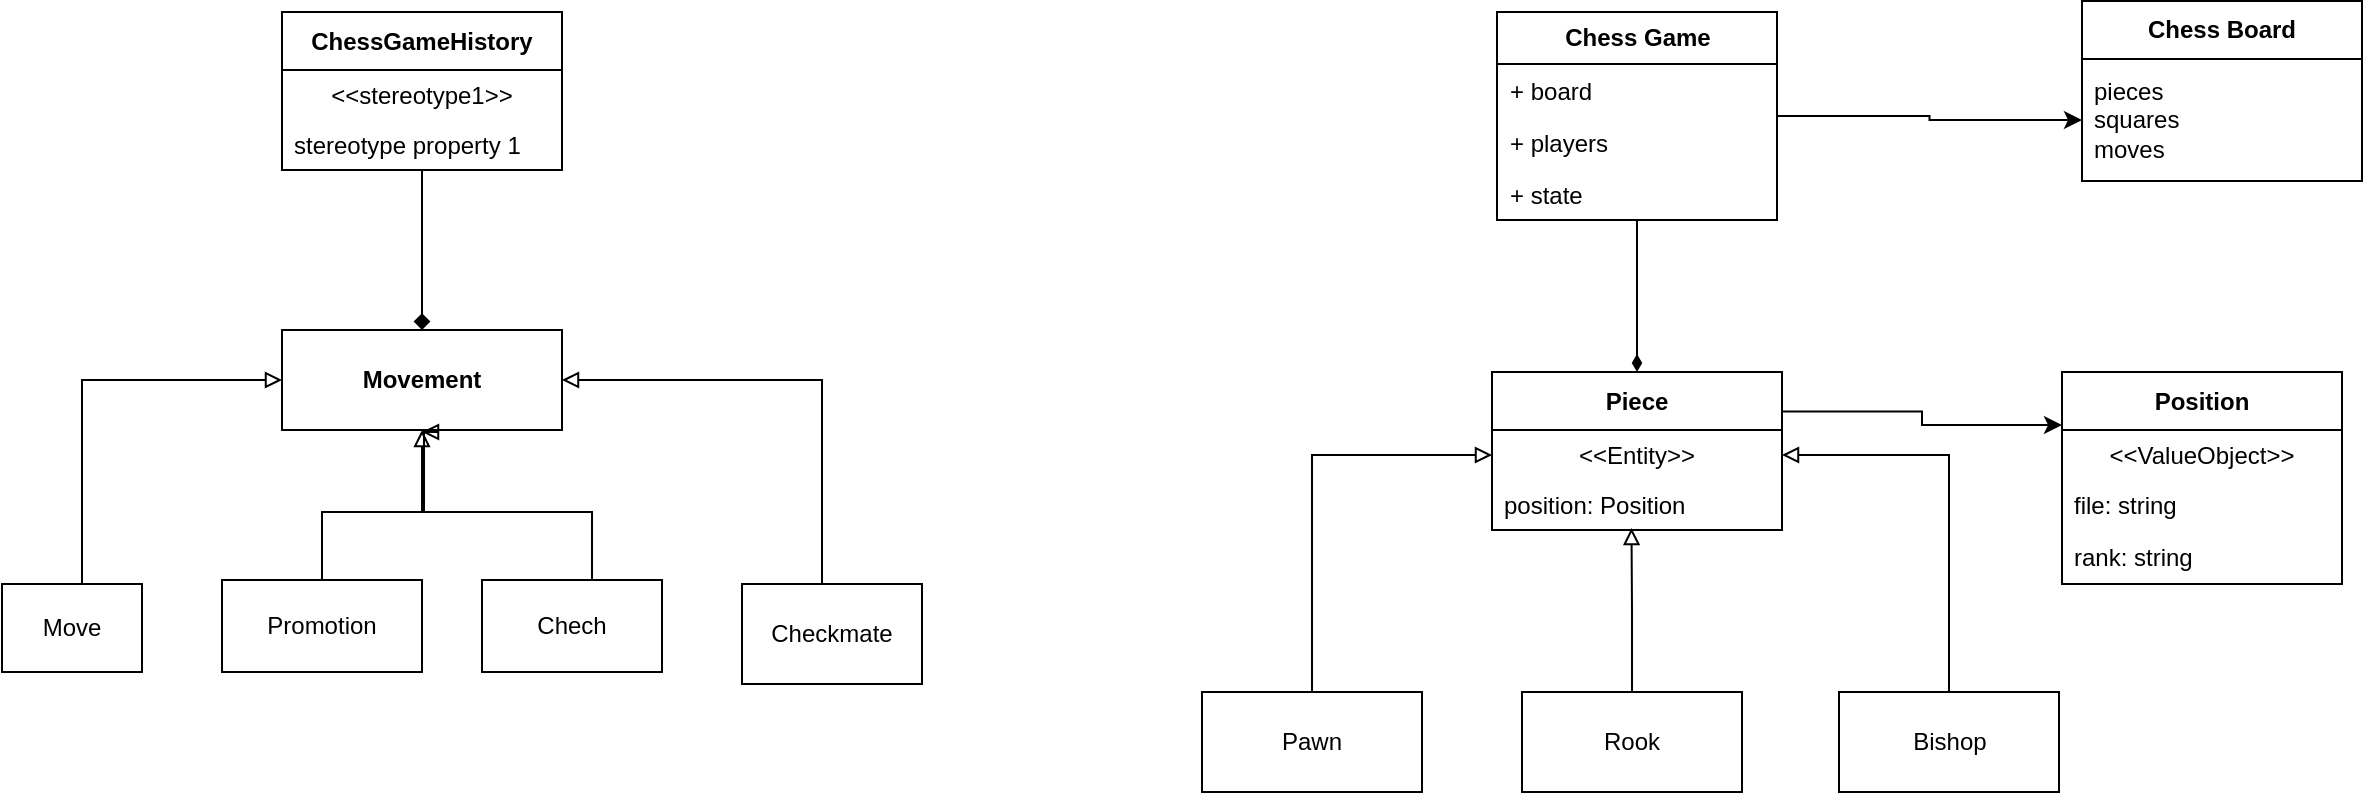 <mxfile version="24.0.7" type="device">
  <diagram id="C5RBs43oDa-KdzZeNtuy" name="Page-1">
    <mxGraphModel dx="1877" dy="522" grid="1" gridSize="10" guides="1" tooltips="1" connect="1" arrows="1" fold="1" page="1" pageScale="1" pageWidth="827" pageHeight="1169" math="0" shadow="0">
      <root>
        <mxCell id="WIyWlLk6GJQsqaUBKTNV-0" />
        <mxCell id="WIyWlLk6GJQsqaUBKTNV-1" parent="WIyWlLk6GJQsqaUBKTNV-0" />
        <mxCell id="b5vwG92T4qXGvt45wdLD-13" style="edgeStyle=orthogonalEdgeStyle;rounded=0;orthogonalLoop=1;jettySize=auto;html=1;exitX=1;exitY=0.25;exitDx=0;exitDy=0;entryX=0;entryY=0.25;entryDx=0;entryDy=0;" edge="1" parent="WIyWlLk6GJQsqaUBKTNV-1" source="b5vwG92T4qXGvt45wdLD-0" target="b5vwG92T4qXGvt45wdLD-9">
          <mxGeometry relative="1" as="geometry" />
        </mxCell>
        <mxCell id="b5vwG92T4qXGvt45wdLD-0" value="Piece" style="swimlane;fontStyle=1;align=center;verticalAlign=middle;childLayout=stackLayout;horizontal=1;startSize=29;horizontalStack=0;resizeParent=1;resizeParentMax=0;resizeLast=0;collapsible=0;marginBottom=0;html=1;whiteSpace=wrap;" vertex="1" parent="WIyWlLk6GJQsqaUBKTNV-1">
          <mxGeometry x="185" y="440" width="145" height="79" as="geometry" />
        </mxCell>
        <mxCell id="b5vwG92T4qXGvt45wdLD-1" value="&amp;lt;&amp;lt;Entity&amp;gt;&amp;gt;" style="text;html=1;strokeColor=none;fillColor=none;align=center;verticalAlign=middle;spacingLeft=4;spacingRight=4;overflow=hidden;rotatable=0;points=[[0,0.5],[1,0.5]];portConstraint=eastwest;whiteSpace=wrap;" vertex="1" parent="b5vwG92T4qXGvt45wdLD-0">
          <mxGeometry y="29" width="145" height="25" as="geometry" />
        </mxCell>
        <mxCell id="b5vwG92T4qXGvt45wdLD-2" value="position: Position" style="text;html=1;strokeColor=none;fillColor=none;align=left;verticalAlign=middle;spacingLeft=4;spacingRight=4;overflow=hidden;rotatable=0;points=[[0,0.5],[1,0.5]];portConstraint=eastwest;whiteSpace=wrap;" vertex="1" parent="b5vwG92T4qXGvt45wdLD-0">
          <mxGeometry y="54" width="145" height="25" as="geometry" />
        </mxCell>
        <mxCell id="b5vwG92T4qXGvt45wdLD-6" style="edgeStyle=orthogonalEdgeStyle;rounded=0;orthogonalLoop=1;jettySize=auto;html=1;entryX=0;entryY=0.5;entryDx=0;entryDy=0;endArrow=block;endFill=0;" edge="1" parent="WIyWlLk6GJQsqaUBKTNV-1" source="b5vwG92T4qXGvt45wdLD-3" target="b5vwG92T4qXGvt45wdLD-1">
          <mxGeometry relative="1" as="geometry" />
        </mxCell>
        <mxCell id="b5vwG92T4qXGvt45wdLD-3" value="Pawn" style="html=1;whiteSpace=wrap;" vertex="1" parent="WIyWlLk6GJQsqaUBKTNV-1">
          <mxGeometry x="40" y="600" width="110" height="50" as="geometry" />
        </mxCell>
        <mxCell id="b5vwG92T4qXGvt45wdLD-4" value="Rook" style="html=1;whiteSpace=wrap;" vertex="1" parent="WIyWlLk6GJQsqaUBKTNV-1">
          <mxGeometry x="200" y="600" width="110" height="50" as="geometry" />
        </mxCell>
        <mxCell id="b5vwG92T4qXGvt45wdLD-8" style="edgeStyle=orthogonalEdgeStyle;rounded=0;orthogonalLoop=1;jettySize=auto;html=1;entryX=1;entryY=0.5;entryDx=0;entryDy=0;endArrow=block;endFill=0;" edge="1" parent="WIyWlLk6GJQsqaUBKTNV-1" source="b5vwG92T4qXGvt45wdLD-5" target="b5vwG92T4qXGvt45wdLD-1">
          <mxGeometry relative="1" as="geometry" />
        </mxCell>
        <mxCell id="b5vwG92T4qXGvt45wdLD-5" value="Bishop" style="html=1;whiteSpace=wrap;" vertex="1" parent="WIyWlLk6GJQsqaUBKTNV-1">
          <mxGeometry x="358.5" y="600" width="110" height="50" as="geometry" />
        </mxCell>
        <mxCell id="b5vwG92T4qXGvt45wdLD-7" style="edgeStyle=orthogonalEdgeStyle;rounded=0;orthogonalLoop=1;jettySize=auto;html=1;entryX=0.481;entryY=0.96;entryDx=0;entryDy=0;entryPerimeter=0;endArrow=block;endFill=0;" edge="1" parent="WIyWlLk6GJQsqaUBKTNV-1" source="b5vwG92T4qXGvt45wdLD-4" target="b5vwG92T4qXGvt45wdLD-2">
          <mxGeometry relative="1" as="geometry" />
        </mxCell>
        <mxCell id="b5vwG92T4qXGvt45wdLD-9" value="Position" style="swimlane;fontStyle=1;align=center;verticalAlign=middle;childLayout=stackLayout;horizontal=1;startSize=29;horizontalStack=0;resizeParent=1;resizeParentMax=0;resizeLast=0;collapsible=0;marginBottom=0;html=1;whiteSpace=wrap;" vertex="1" parent="WIyWlLk6GJQsqaUBKTNV-1">
          <mxGeometry x="470" y="440" width="140" height="106" as="geometry" />
        </mxCell>
        <mxCell id="b5vwG92T4qXGvt45wdLD-10" value="&amp;lt;&amp;lt;ValueObject&lt;span style=&quot;background-color: initial;&quot;&gt;&amp;gt;&amp;gt;&lt;/span&gt;" style="text;html=1;strokeColor=none;fillColor=none;align=center;verticalAlign=middle;spacingLeft=4;spacingRight=4;overflow=hidden;rotatable=0;points=[[0,0.5],[1,0.5]];portConstraint=eastwest;whiteSpace=wrap;" vertex="1" parent="b5vwG92T4qXGvt45wdLD-9">
          <mxGeometry y="29" width="140" height="25" as="geometry" />
        </mxCell>
        <mxCell id="b5vwG92T4qXGvt45wdLD-11" value="file: string" style="text;html=1;strokeColor=none;fillColor=none;align=left;verticalAlign=middle;spacingLeft=4;spacingRight=4;overflow=hidden;rotatable=0;points=[[0,0.5],[1,0.5]];portConstraint=eastwest;whiteSpace=wrap;" vertex="1" parent="b5vwG92T4qXGvt45wdLD-9">
          <mxGeometry y="54" width="140" height="26" as="geometry" />
        </mxCell>
        <mxCell id="b5vwG92T4qXGvt45wdLD-12" value="rank: string" style="text;html=1;strokeColor=none;fillColor=none;align=left;verticalAlign=middle;spacingLeft=4;spacingRight=4;overflow=hidden;rotatable=0;points=[[0,0.5],[1,0.5]];portConstraint=eastwest;whiteSpace=wrap;" vertex="1" parent="b5vwG92T4qXGvt45wdLD-9">
          <mxGeometry y="80" width="140" height="26" as="geometry" />
        </mxCell>
        <mxCell id="b5vwG92T4qXGvt45wdLD-39" style="edgeStyle=orthogonalEdgeStyle;rounded=0;orthogonalLoop=1;jettySize=auto;html=1;entryX=0.5;entryY=0;entryDx=0;entryDy=0;endArrow=diamondThin;endFill=1;" edge="1" parent="WIyWlLk6GJQsqaUBKTNV-1" source="b5vwG92T4qXGvt45wdLD-17" target="b5vwG92T4qXGvt45wdLD-0">
          <mxGeometry relative="1" as="geometry" />
        </mxCell>
        <mxCell id="b5vwG92T4qXGvt45wdLD-40" style="edgeStyle=orthogonalEdgeStyle;rounded=0;orthogonalLoop=1;jettySize=auto;html=1;entryX=0;entryY=0.5;entryDx=0;entryDy=0;" edge="1" parent="WIyWlLk6GJQsqaUBKTNV-1" source="b5vwG92T4qXGvt45wdLD-17" target="b5vwG92T4qXGvt45wdLD-23">
          <mxGeometry relative="1" as="geometry" />
        </mxCell>
        <mxCell id="b5vwG92T4qXGvt45wdLD-17" value="&lt;b&gt;Chess Game&lt;/b&gt;" style="swimlane;fontStyle=0;childLayout=stackLayout;horizontal=1;startSize=26;fillColor=none;horizontalStack=0;resizeParent=1;resizeParentMax=0;resizeLast=0;collapsible=1;marginBottom=0;whiteSpace=wrap;html=1;" vertex="1" parent="WIyWlLk6GJQsqaUBKTNV-1">
          <mxGeometry x="187.5" y="260" width="140" height="104" as="geometry" />
        </mxCell>
        <mxCell id="b5vwG92T4qXGvt45wdLD-18" value="+ board" style="text;strokeColor=none;fillColor=none;align=left;verticalAlign=top;spacingLeft=4;spacingRight=4;overflow=hidden;rotatable=0;points=[[0,0.5],[1,0.5]];portConstraint=eastwest;whiteSpace=wrap;html=1;" vertex="1" parent="b5vwG92T4qXGvt45wdLD-17">
          <mxGeometry y="26" width="140" height="26" as="geometry" />
        </mxCell>
        <mxCell id="b5vwG92T4qXGvt45wdLD-19" value="+ players" style="text;strokeColor=none;fillColor=none;align=left;verticalAlign=top;spacingLeft=4;spacingRight=4;overflow=hidden;rotatable=0;points=[[0,0.5],[1,0.5]];portConstraint=eastwest;whiteSpace=wrap;html=1;" vertex="1" parent="b5vwG92T4qXGvt45wdLD-17">
          <mxGeometry y="52" width="140" height="26" as="geometry" />
        </mxCell>
        <mxCell id="b5vwG92T4qXGvt45wdLD-25" value="+ state" style="text;strokeColor=none;fillColor=none;align=left;verticalAlign=top;spacingLeft=4;spacingRight=4;overflow=hidden;rotatable=0;points=[[0,0.5],[1,0.5]];portConstraint=eastwest;whiteSpace=wrap;html=1;" vertex="1" parent="b5vwG92T4qXGvt45wdLD-17">
          <mxGeometry y="78" width="140" height="26" as="geometry" />
        </mxCell>
        <mxCell id="b5vwG92T4qXGvt45wdLD-21" value="Chess Board" style="swimlane;fontStyle=1;align=center;verticalAlign=middle;childLayout=stackLayout;horizontal=1;startSize=29;horizontalStack=0;resizeParent=1;resizeParentMax=0;resizeLast=0;collapsible=0;marginBottom=0;html=1;whiteSpace=wrap;" vertex="1" parent="WIyWlLk6GJQsqaUBKTNV-1">
          <mxGeometry x="480" y="254.5" width="140" height="90" as="geometry" />
        </mxCell>
        <mxCell id="b5vwG92T4qXGvt45wdLD-23" value="pieces&lt;div&gt;squares&lt;/div&gt;&lt;div&gt;moves&lt;/div&gt;" style="text;html=1;strokeColor=none;fillColor=none;align=left;verticalAlign=middle;spacingLeft=4;spacingRight=4;overflow=hidden;rotatable=0;points=[[0,0.5],[1,0.5]];portConstraint=eastwest;whiteSpace=wrap;" vertex="1" parent="b5vwG92T4qXGvt45wdLD-21">
          <mxGeometry y="29" width="140" height="61" as="geometry" />
        </mxCell>
        <mxCell id="b5vwG92T4qXGvt45wdLD-30" style="edgeStyle=orthogonalEdgeStyle;rounded=0;orthogonalLoop=1;jettySize=auto;html=1;entryX=0.5;entryY=0;entryDx=0;entryDy=0;endArrow=diamond;endFill=1;" edge="1" parent="WIyWlLk6GJQsqaUBKTNV-1" source="b5vwG92T4qXGvt45wdLD-26" target="b5vwG92T4qXGvt45wdLD-29">
          <mxGeometry relative="1" as="geometry" />
        </mxCell>
        <mxCell id="b5vwG92T4qXGvt45wdLD-26" value="ChessGameHistory" style="swimlane;fontStyle=1;align=center;verticalAlign=middle;childLayout=stackLayout;horizontal=1;startSize=29;horizontalStack=0;resizeParent=1;resizeParentMax=0;resizeLast=0;collapsible=0;marginBottom=0;html=1;whiteSpace=wrap;" vertex="1" parent="WIyWlLk6GJQsqaUBKTNV-1">
          <mxGeometry x="-420" y="260" width="140" height="79" as="geometry" />
        </mxCell>
        <mxCell id="b5vwG92T4qXGvt45wdLD-27" value="&amp;lt;&amp;lt;stereotype1&amp;gt;&amp;gt;" style="text;html=1;strokeColor=none;fillColor=none;align=center;verticalAlign=middle;spacingLeft=4;spacingRight=4;overflow=hidden;rotatable=0;points=[[0,0.5],[1,0.5]];portConstraint=eastwest;whiteSpace=wrap;" vertex="1" parent="b5vwG92T4qXGvt45wdLD-26">
          <mxGeometry y="29" width="140" height="25" as="geometry" />
        </mxCell>
        <mxCell id="b5vwG92T4qXGvt45wdLD-28" value="stereotype property 1" style="text;html=1;strokeColor=none;fillColor=none;align=left;verticalAlign=middle;spacingLeft=4;spacingRight=4;overflow=hidden;rotatable=0;points=[[0,0.5],[1,0.5]];portConstraint=eastwest;whiteSpace=wrap;" vertex="1" parent="b5vwG92T4qXGvt45wdLD-26">
          <mxGeometry y="54" width="140" height="25" as="geometry" />
        </mxCell>
        <mxCell id="b5vwG92T4qXGvt45wdLD-29" value="Movement" style="html=1;whiteSpace=wrap;fontStyle=1" vertex="1" parent="WIyWlLk6GJQsqaUBKTNV-1">
          <mxGeometry x="-420" y="419" width="140" height="50" as="geometry" />
        </mxCell>
        <mxCell id="b5vwG92T4qXGvt45wdLD-35" style="edgeStyle=orthogonalEdgeStyle;rounded=0;orthogonalLoop=1;jettySize=auto;html=1;entryX=0;entryY=0.5;entryDx=0;entryDy=0;endArrow=block;endFill=0;" edge="1" parent="WIyWlLk6GJQsqaUBKTNV-1" source="b5vwG92T4qXGvt45wdLD-31" target="b5vwG92T4qXGvt45wdLD-29">
          <mxGeometry relative="1" as="geometry">
            <Array as="points">
              <mxPoint x="-520" y="444" />
            </Array>
          </mxGeometry>
        </mxCell>
        <mxCell id="b5vwG92T4qXGvt45wdLD-31" value="Move" style="html=1;whiteSpace=wrap;" vertex="1" parent="WIyWlLk6GJQsqaUBKTNV-1">
          <mxGeometry x="-560" y="546" width="70" height="44" as="geometry" />
        </mxCell>
        <mxCell id="b5vwG92T4qXGvt45wdLD-36" style="edgeStyle=orthogonalEdgeStyle;rounded=0;orthogonalLoop=1;jettySize=auto;html=1;endArrow=block;endFill=0;" edge="1" parent="WIyWlLk6GJQsqaUBKTNV-1" source="b5vwG92T4qXGvt45wdLD-32" target="b5vwG92T4qXGvt45wdLD-29">
          <mxGeometry relative="1" as="geometry">
            <Array as="points">
              <mxPoint x="-400" y="510" />
              <mxPoint x="-350" y="510" />
            </Array>
          </mxGeometry>
        </mxCell>
        <mxCell id="b5vwG92T4qXGvt45wdLD-32" value="Promotion" style="html=1;whiteSpace=wrap;" vertex="1" parent="WIyWlLk6GJQsqaUBKTNV-1">
          <mxGeometry x="-450" y="544" width="100" height="46" as="geometry" />
        </mxCell>
        <mxCell id="b5vwG92T4qXGvt45wdLD-37" style="edgeStyle=orthogonalEdgeStyle;rounded=0;orthogonalLoop=1;jettySize=auto;html=1;endArrow=block;endFill=0;" edge="1" parent="WIyWlLk6GJQsqaUBKTNV-1" source="b5vwG92T4qXGvt45wdLD-33">
          <mxGeometry relative="1" as="geometry">
            <mxPoint x="-350" y="470" as="targetPoint" />
            <Array as="points">
              <mxPoint x="-265" y="510" />
              <mxPoint x="-349" y="510" />
            </Array>
          </mxGeometry>
        </mxCell>
        <mxCell id="b5vwG92T4qXGvt45wdLD-33" value="Chech" style="html=1;whiteSpace=wrap;" vertex="1" parent="WIyWlLk6GJQsqaUBKTNV-1">
          <mxGeometry x="-320" y="544" width="90" height="46" as="geometry" />
        </mxCell>
        <mxCell id="b5vwG92T4qXGvt45wdLD-38" style="edgeStyle=orthogonalEdgeStyle;rounded=0;orthogonalLoop=1;jettySize=auto;html=1;entryX=1;entryY=0.5;entryDx=0;entryDy=0;endArrow=block;endFill=0;" edge="1" parent="WIyWlLk6GJQsqaUBKTNV-1" source="b5vwG92T4qXGvt45wdLD-34" target="b5vwG92T4qXGvt45wdLD-29">
          <mxGeometry relative="1" as="geometry">
            <Array as="points">
              <mxPoint x="-150" y="444" />
            </Array>
          </mxGeometry>
        </mxCell>
        <mxCell id="b5vwG92T4qXGvt45wdLD-34" value="Checkmate" style="html=1;whiteSpace=wrap;" vertex="1" parent="WIyWlLk6GJQsqaUBKTNV-1">
          <mxGeometry x="-190" y="546" width="90" height="50" as="geometry" />
        </mxCell>
      </root>
    </mxGraphModel>
  </diagram>
</mxfile>

